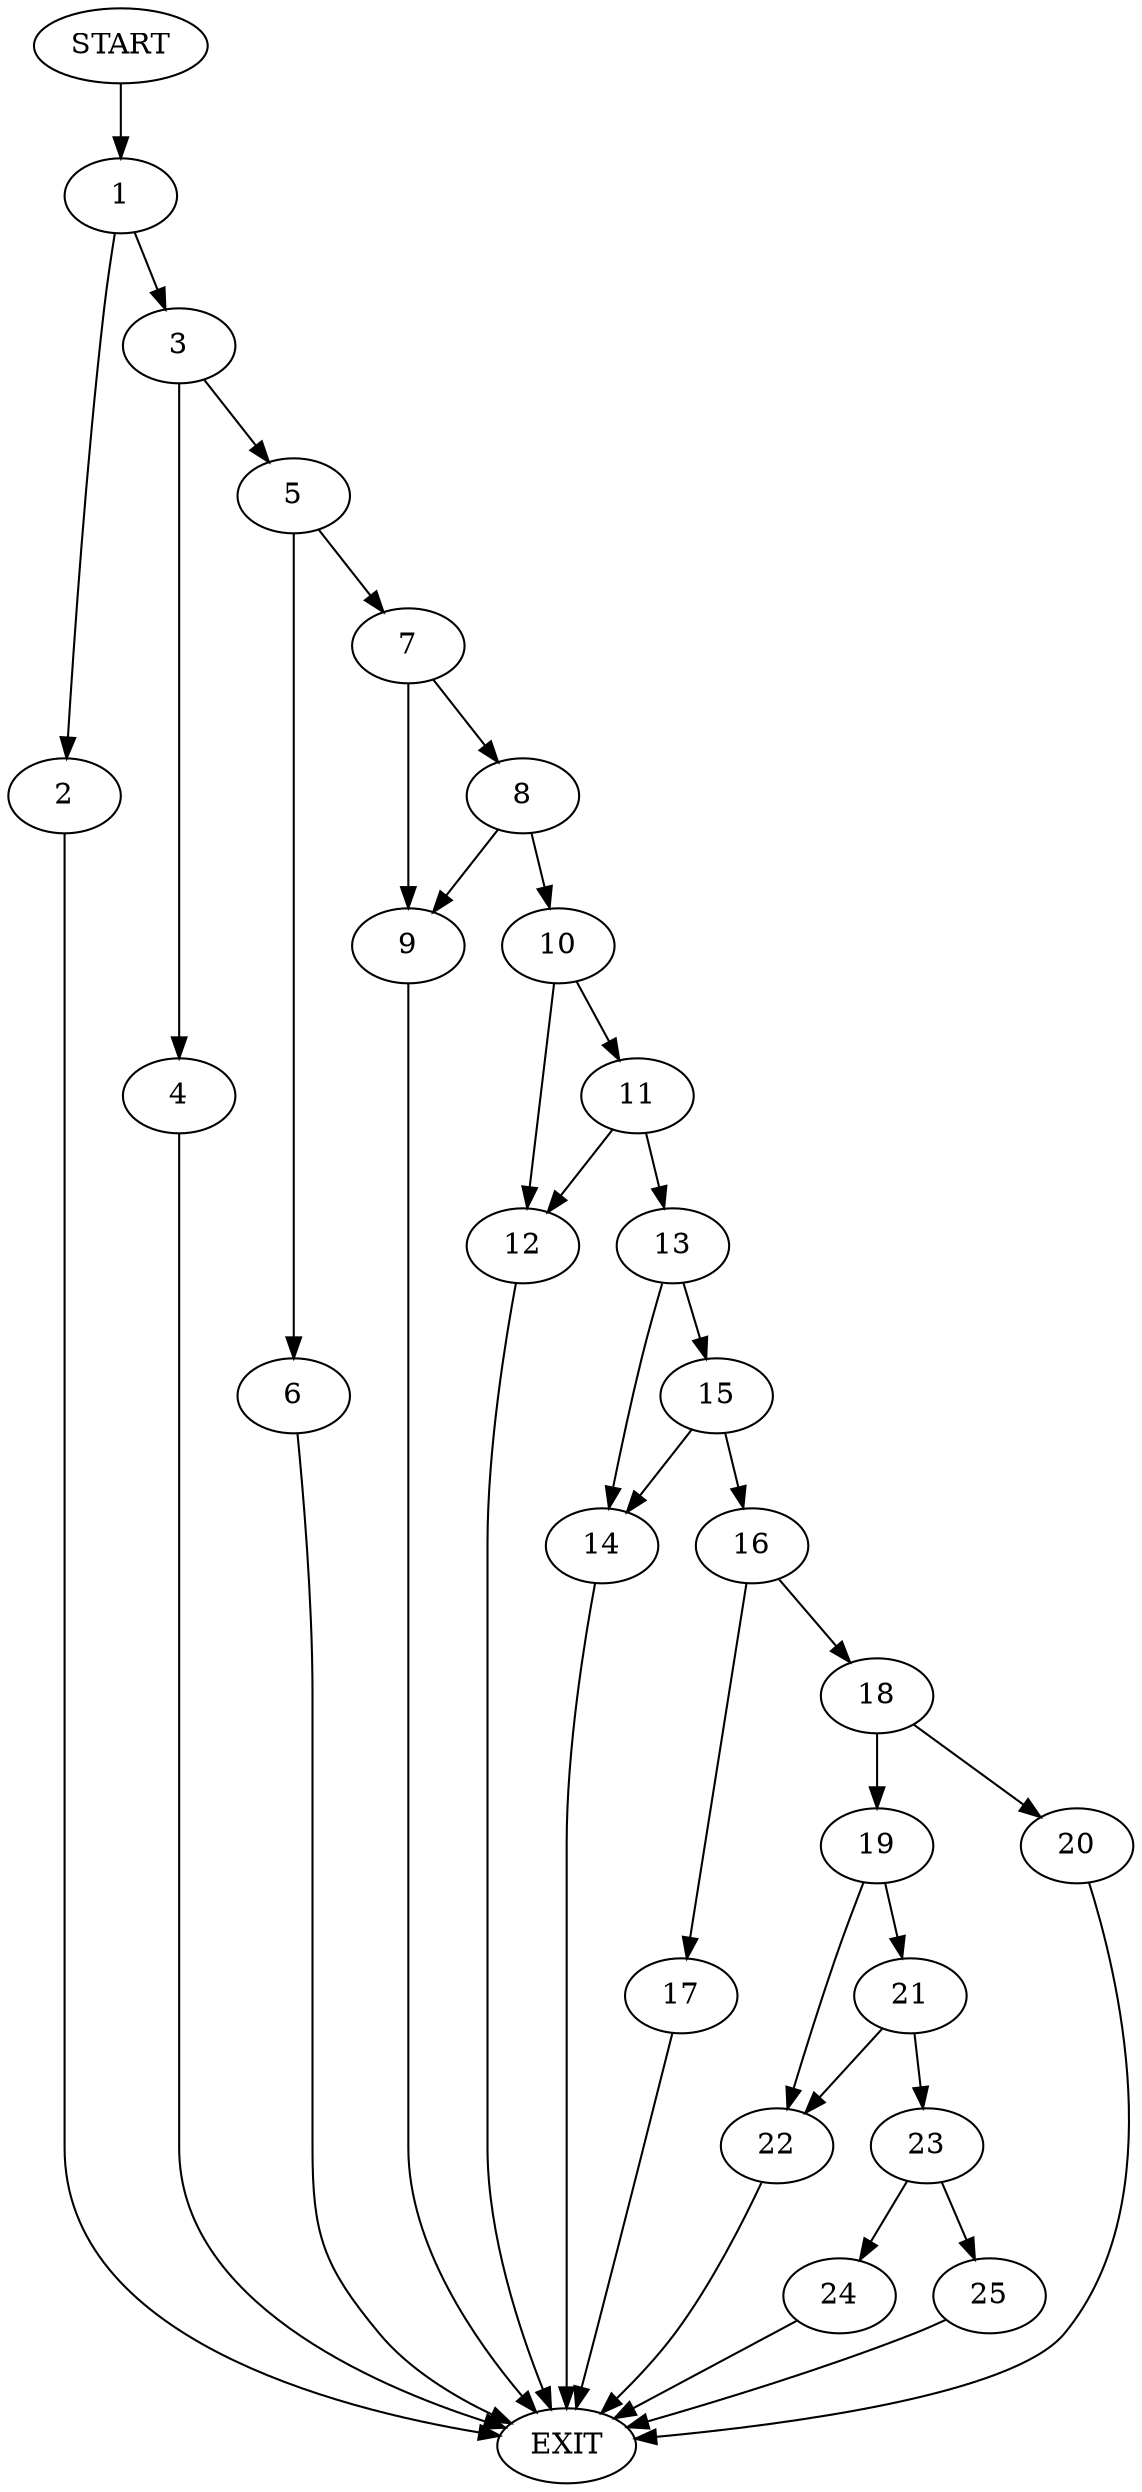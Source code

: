 digraph {
0 [label="START"]
26 [label="EXIT"]
0 -> 1
1 -> 2
1 -> 3
3 -> 4
3 -> 5
2 -> 26
5 -> 6
5 -> 7
4 -> 26
7 -> 8
7 -> 9
6 -> 26
8 -> 9
8 -> 10
9 -> 26
10 -> 11
10 -> 12
12 -> 26
11 -> 13
11 -> 12
13 -> 14
13 -> 15
14 -> 26
15 -> 16
15 -> 14
16 -> 17
16 -> 18
18 -> 19
18 -> 20
17 -> 26
20 -> 26
19 -> 21
19 -> 22
21 -> 22
21 -> 23
22 -> 26
23 -> 24
23 -> 25
24 -> 26
25 -> 26
}
